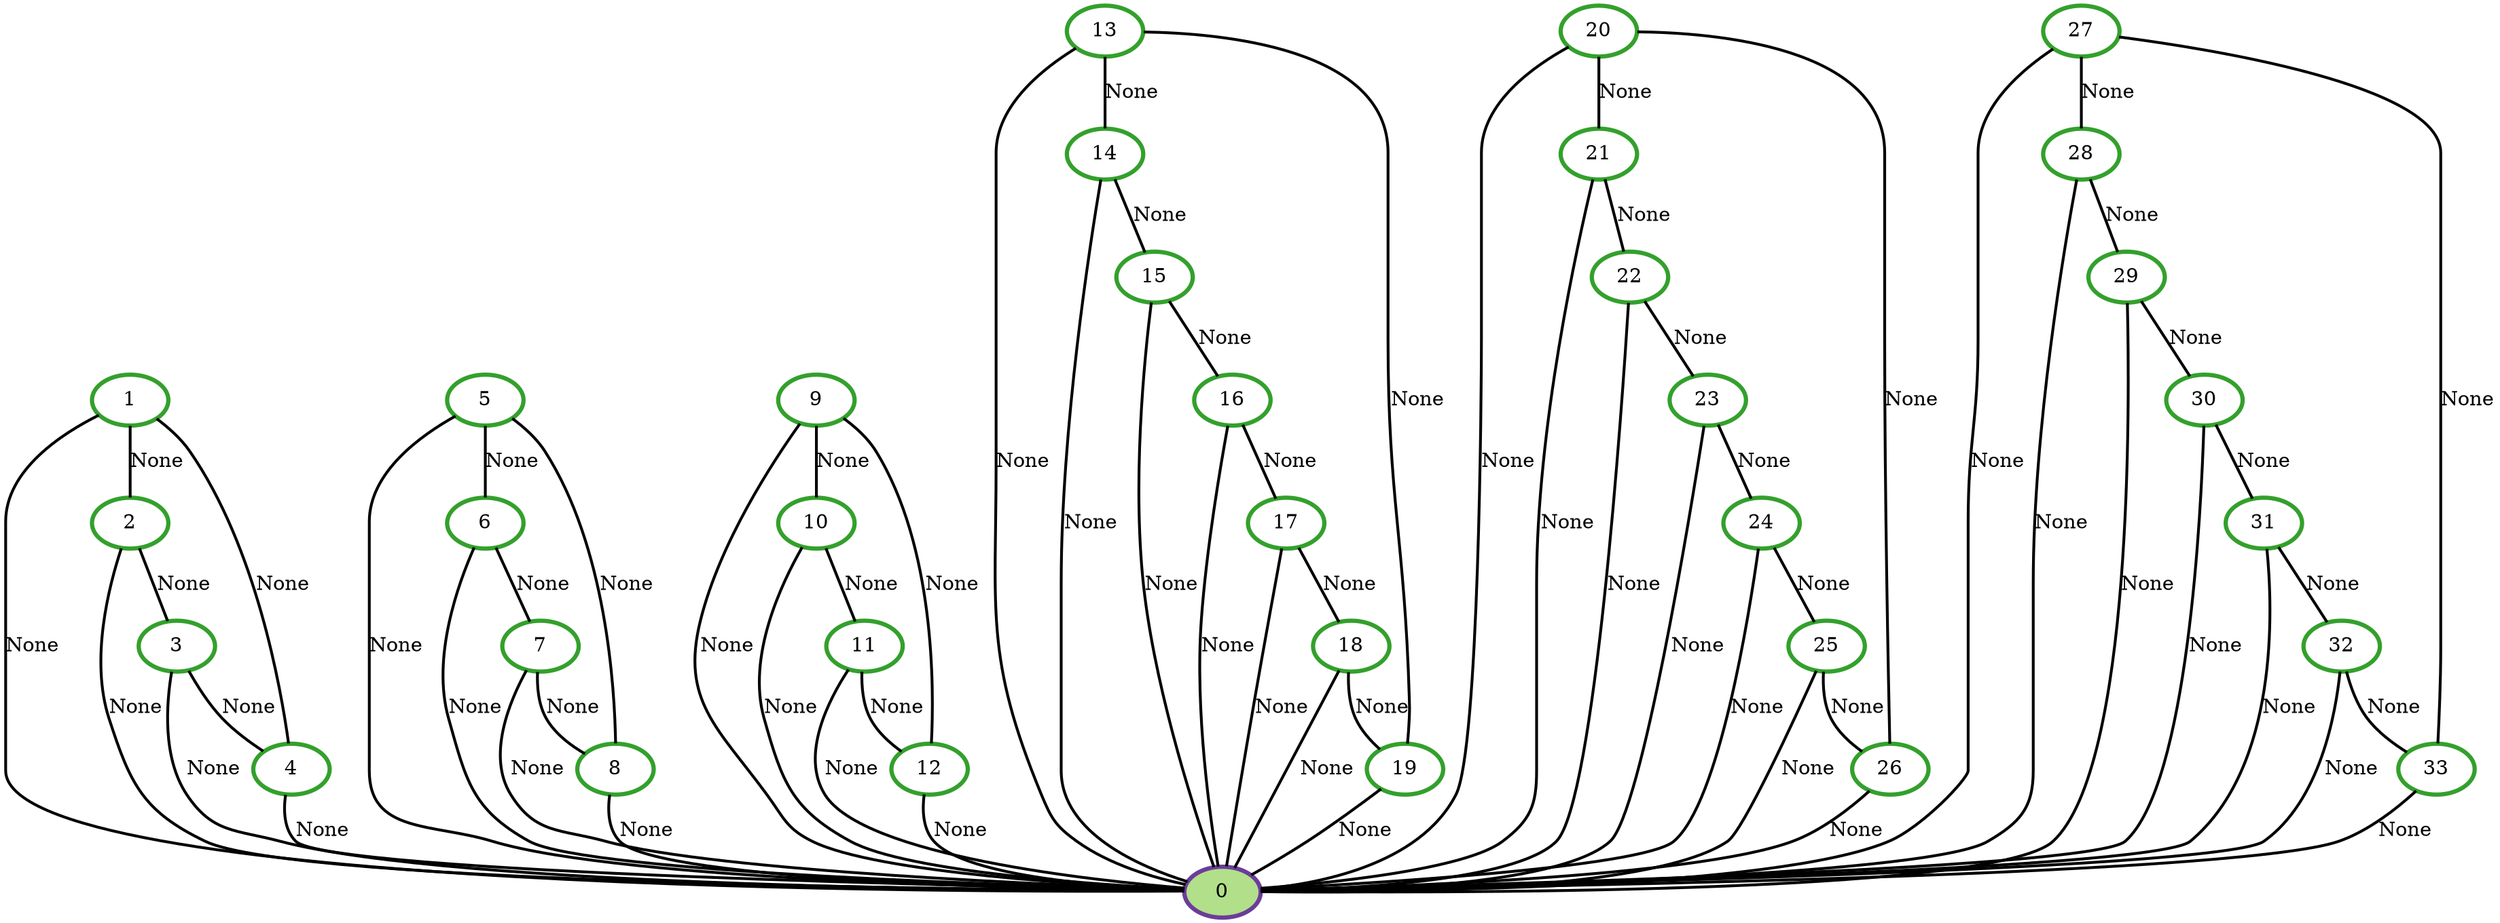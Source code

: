 graph G {
    0 [penwidth=3,label="0",color=10, colorscheme=paired12,style=filled,fillcolor=3]
    1 [penwidth=3,label="1",color=4, colorscheme=paired12]
    2 [penwidth=3,label="2",color=4, colorscheme=paired12]
    3 [penwidth=3,label="3",color=4, colorscheme=paired12]
    4 [penwidth=3,label="4",color=4, colorscheme=paired12]
    5 [penwidth=3,label="5",color=4, colorscheme=paired12]
    6 [penwidth=3,label="6",color=4, colorscheme=paired12]
    7 [penwidth=3,label="7",color=4, colorscheme=paired12]
    8 [penwidth=3,label="8",color=4, colorscheme=paired12]
    9 [penwidth=3,label="9",color=4, colorscheme=paired12]
    10 [penwidth=3,label="10",color=4, colorscheme=paired12]
    11 [penwidth=3,label="11",color=4, colorscheme=paired12]
    12 [penwidth=3,label="12",color=4, colorscheme=paired12]
    13 [penwidth=3,label="13",color=4, colorscheme=paired12]
    14 [penwidth=3,label="14",color=4, colorscheme=paired12]
    15 [penwidth=3,label="15",color=4, colorscheme=paired12]
    16 [penwidth=3,label="16",color=4, colorscheme=paired12]
    17 [penwidth=3,label="17",color=4, colorscheme=paired12]
    18 [penwidth=3,label="18",color=4, colorscheme=paired12]
    19 [penwidth=3,label="19",color=4, colorscheme=paired12]
    20 [penwidth=3,label="20",color=4, colorscheme=paired12]
    21 [penwidth=3,label="21",color=4, colorscheme=paired12]
    22 [penwidth=3,label="22",color=4, colorscheme=paired12]
    23 [penwidth=3,label="23",color=4, colorscheme=paired12]
    24 [penwidth=3,label="24",color=4, colorscheme=paired12]
    25 [penwidth=3,label="25",color=4, colorscheme=paired12]
    26 [penwidth=3,label="26",color=4, colorscheme=paired12]
    27 [penwidth=3,label="27",color=4, colorscheme=paired12]
    28 [penwidth=3,label="28",color=4, colorscheme=paired12]
    29 [penwidth=3,label="29",color=4, colorscheme=paired12]
    30 [penwidth=3,label="30",color=4, colorscheme=paired12]
    31 [penwidth=3,label="31",color=4, colorscheme=paired12]
    32 [penwidth=3,label="32",color=4, colorscheme=paired12]
    33 [penwidth=3,label="33",color=4, colorscheme=paired12]

    1--0 [penwidth=2,label="None"]
    2--0 [penwidth=2,label="None"]
    1--2 [penwidth=2,label="None"]
    3--0 [penwidth=2,label="None"]
    2--3 [penwidth=2,label="None"]
    4--0 [penwidth=2,label="None"]
    3--4 [penwidth=2,label="None"]
    4--1 [penwidth=2,label="None"]
    5--0 [penwidth=2,label="None"]
    6--0 [penwidth=2,label="None"]
    5--6 [penwidth=2,label="None"]
    7--0 [penwidth=2,label="None"]
    6--7 [penwidth=2,label="None"]
    8--0 [penwidth=2,label="None"]
    7--8 [penwidth=2,label="None"]
    8--5 [penwidth=2,label="None"]
    9--0 [penwidth=2,label="None"]
    10--0 [penwidth=2,label="None"]
    9--10 [penwidth=2,label="None"]
    11--0 [penwidth=2,label="None"]
    10--11 [penwidth=2,label="None"]
    12--0 [penwidth=2,label="None"]
    11--12 [penwidth=2,label="None"]
    12--9 [penwidth=2,label="None"]
    13--0 [penwidth=2,label="None"]
    14--0 [penwidth=2,label="None"]
    13--14 [penwidth=2,label="None"]
    15--0 [penwidth=2,label="None"]
    14--15 [penwidth=2,label="None"]
    16--0 [penwidth=2,label="None"]
    15--16 [penwidth=2,label="None"]
    17--0 [penwidth=2,label="None"]
    16--17 [penwidth=2,label="None"]
    18--0 [penwidth=2,label="None"]
    17--18 [penwidth=2,label="None"]
    19--0 [penwidth=2,label="None"]
    18--19 [penwidth=2,label="None"]
    19--13 [penwidth=2,label="None"]
    20--0 [penwidth=2,label="None"]
    21--0 [penwidth=2,label="None"]
    20--21 [penwidth=2,label="None"]
    22--0 [penwidth=2,label="None"]
    21--22 [penwidth=2,label="None"]
    23--0 [penwidth=2,label="None"]
    22--23 [penwidth=2,label="None"]
    24--0 [penwidth=2,label="None"]
    23--24 [penwidth=2,label="None"]
    25--0 [penwidth=2,label="None"]
    24--25 [penwidth=2,label="None"]
    26--0 [penwidth=2,label="None"]
    25--26 [penwidth=2,label="None"]
    26--20 [penwidth=2,label="None"]
    27--0 [penwidth=2,label="None"]
    28--0 [penwidth=2,label="None"]
    27--28 [penwidth=2,label="None"]
    29--0 [penwidth=2,label="None"]
    28--29 [penwidth=2,label="None"]
    30--0 [penwidth=2,label="None"]
    29--30 [penwidth=2,label="None"]
    31--0 [penwidth=2,label="None"]
    30--31 [penwidth=2,label="None"]
    32--0 [penwidth=2,label="None"]
    31--32 [penwidth=2,label="None"]
    33--0 [penwidth=2,label="None"]
    32--33 [penwidth=2,label="None"]
    33--27 [penwidth=2,label="None"]
}